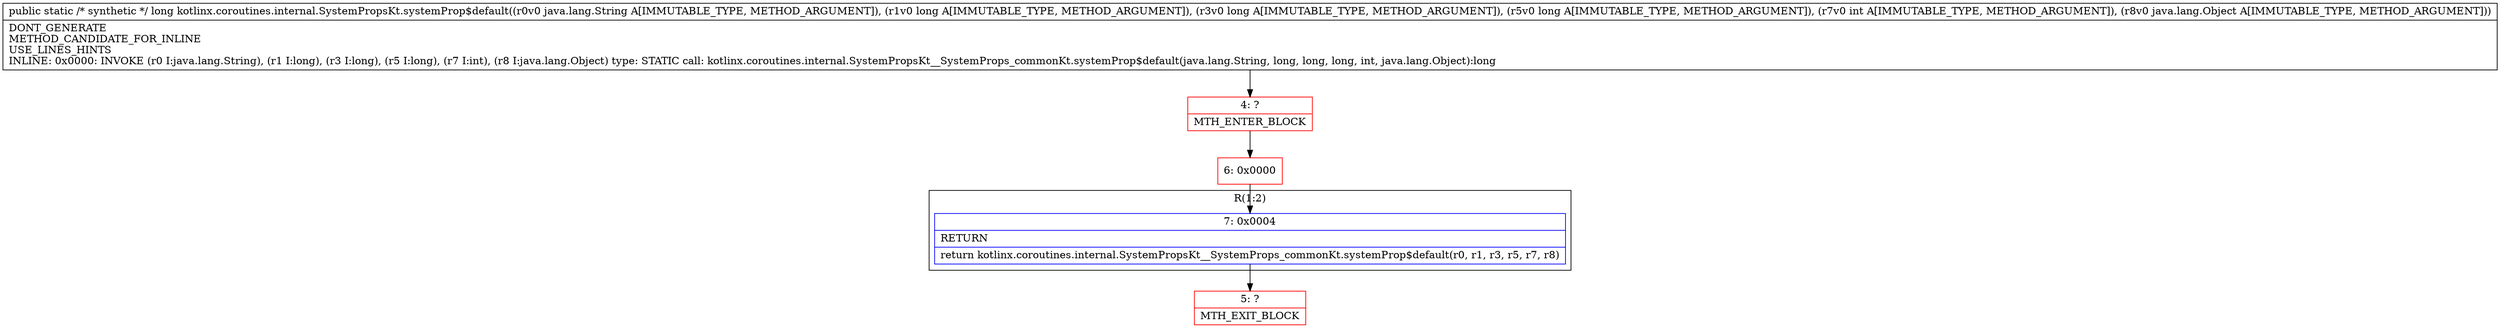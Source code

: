 digraph "CFG forkotlinx.coroutines.internal.SystemPropsKt.systemProp$default(Ljava\/lang\/String;JJJILjava\/lang\/Object;)J" {
subgraph cluster_Region_993776132 {
label = "R(1:2)";
node [shape=record,color=blue];
Node_7 [shape=record,label="{7\:\ 0x0004|RETURN\l|return kotlinx.coroutines.internal.SystemPropsKt__SystemProps_commonKt.systemProp$default(r0, r1, r3, r5, r7, r8)\l}"];
}
Node_4 [shape=record,color=red,label="{4\:\ ?|MTH_ENTER_BLOCK\l}"];
Node_6 [shape=record,color=red,label="{6\:\ 0x0000}"];
Node_5 [shape=record,color=red,label="{5\:\ ?|MTH_EXIT_BLOCK\l}"];
MethodNode[shape=record,label="{public static \/* synthetic *\/ long kotlinx.coroutines.internal.SystemPropsKt.systemProp$default((r0v0 java.lang.String A[IMMUTABLE_TYPE, METHOD_ARGUMENT]), (r1v0 long A[IMMUTABLE_TYPE, METHOD_ARGUMENT]), (r3v0 long A[IMMUTABLE_TYPE, METHOD_ARGUMENT]), (r5v0 long A[IMMUTABLE_TYPE, METHOD_ARGUMENT]), (r7v0 int A[IMMUTABLE_TYPE, METHOD_ARGUMENT]), (r8v0 java.lang.Object A[IMMUTABLE_TYPE, METHOD_ARGUMENT]))  | DONT_GENERATE\lMETHOD_CANDIDATE_FOR_INLINE\lUSE_LINES_HINTS\lINLINE: 0x0000: INVOKE  (r0 I:java.lang.String), (r1 I:long), (r3 I:long), (r5 I:long), (r7 I:int), (r8 I:java.lang.Object) type: STATIC call: kotlinx.coroutines.internal.SystemPropsKt__SystemProps_commonKt.systemProp$default(java.lang.String, long, long, long, int, java.lang.Object):long\l}"];
MethodNode -> Node_4;Node_7 -> Node_5;
Node_4 -> Node_6;
Node_6 -> Node_7;
}

